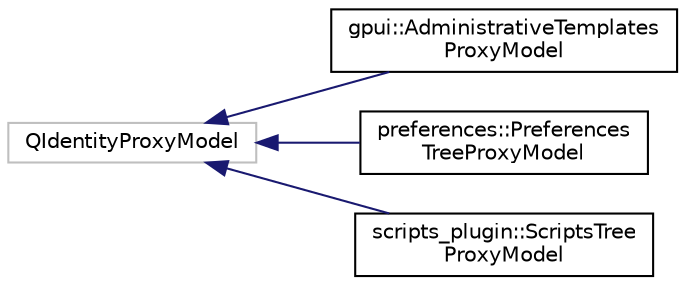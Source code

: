digraph "Graphical Class Hierarchy"
{
 // LATEX_PDF_SIZE
  edge [fontname="Helvetica",fontsize="10",labelfontname="Helvetica",labelfontsize="10"];
  node [fontname="Helvetica",fontsize="10",shape=record];
  rankdir="LR";
  Node276 [label="QIdentityProxyModel",height=0.2,width=0.4,color="grey75", fillcolor="white", style="filled",tooltip=" "];
  Node276 -> Node0 [dir="back",color="midnightblue",fontsize="10",style="solid",fontname="Helvetica"];
  Node0 [label="gpui::AdministrativeTemplates\lProxyModel",height=0.2,width=0.4,color="black", fillcolor="white", style="filled",URL="$classgpui_1_1_administrative_templates_proxy_model.html",tooltip=" "];
  Node276 -> Node278 [dir="back",color="midnightblue",fontsize="10",style="solid",fontname="Helvetica"];
  Node278 [label="preferences::Preferences\lTreeProxyModel",height=0.2,width=0.4,color="black", fillcolor="white", style="filled",URL="$classpreferences_1_1_preferences_tree_proxy_model.html",tooltip=" "];
  Node276 -> Node279 [dir="back",color="midnightblue",fontsize="10",style="solid",fontname="Helvetica"];
  Node279 [label="scripts_plugin::ScriptsTree\lProxyModel",height=0.2,width=0.4,color="black", fillcolor="white", style="filled",URL="$classscripts__plugin_1_1_scripts_tree_proxy_model.html",tooltip=" "];
}

